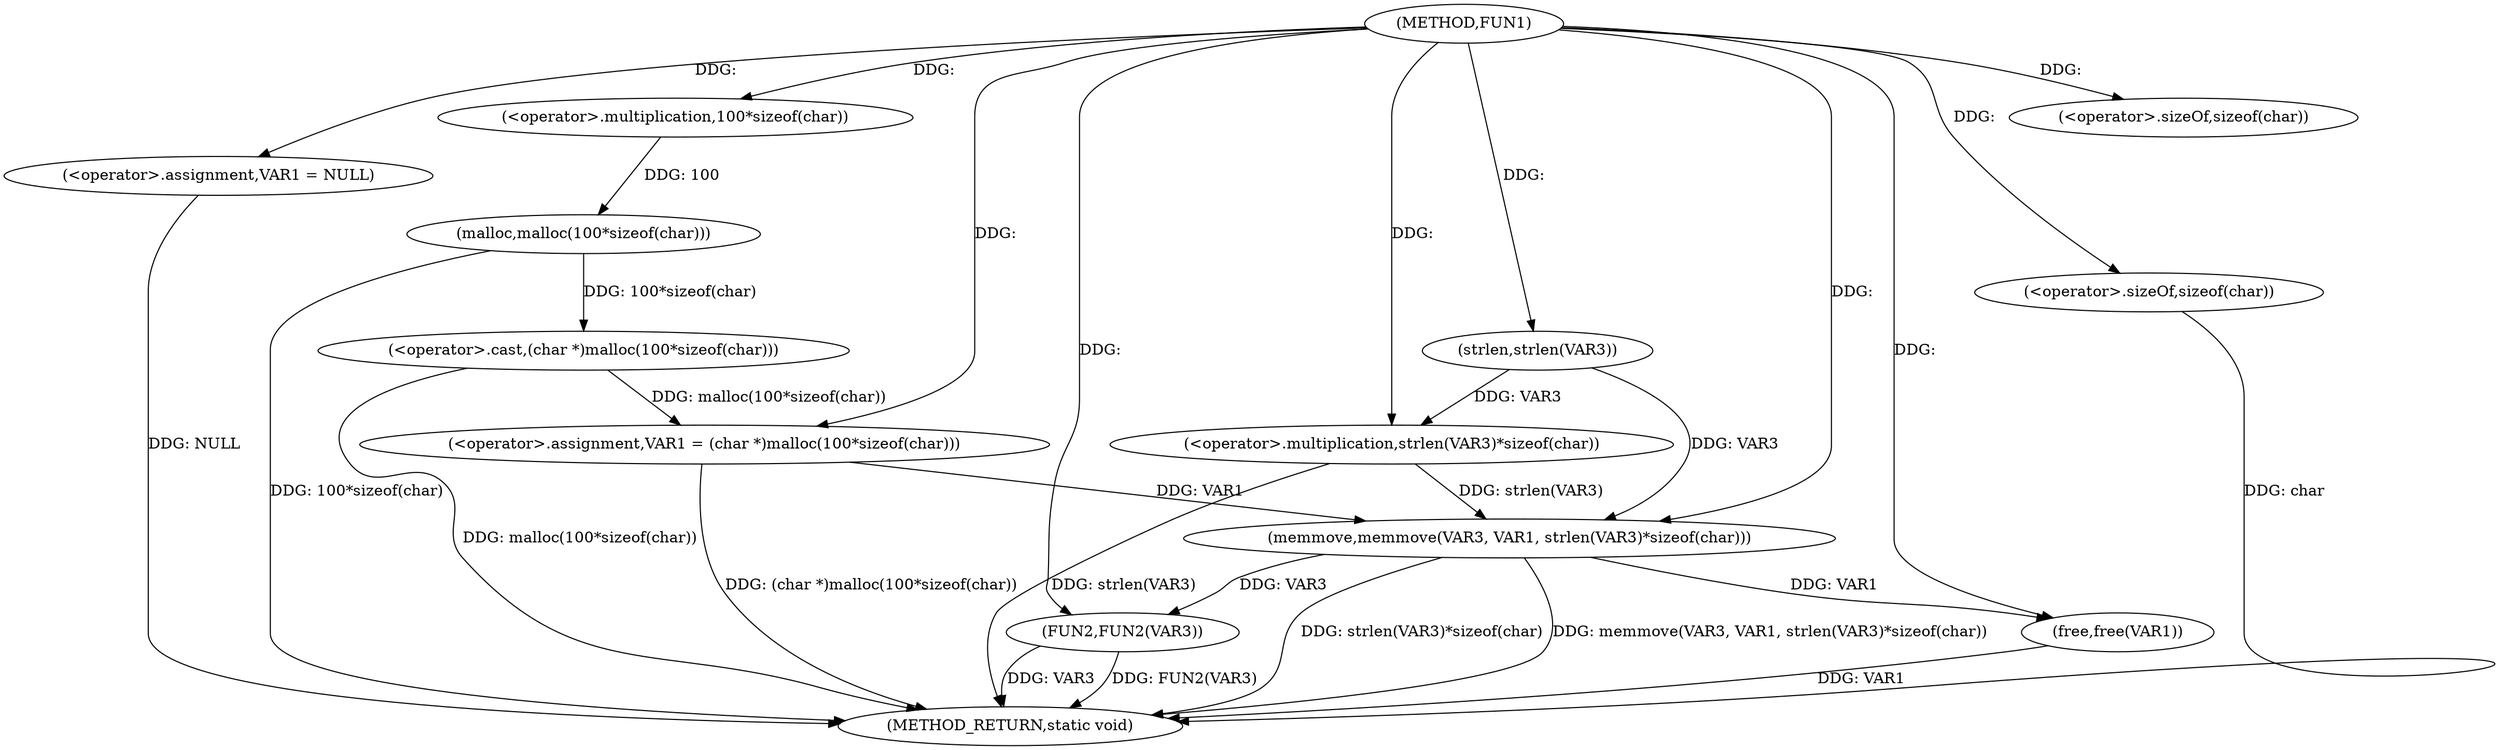 digraph FUN1 {  
"1000100" [label = "(METHOD,FUN1)" ]
"1000131" [label = "(METHOD_RETURN,static void)" ]
"1000103" [label = "(<operator>.assignment,VAR1 = NULL)" ]
"1000108" [label = "(<operator>.assignment,VAR1 = (char *)malloc(100*sizeof(char)))" ]
"1000110" [label = "(<operator>.cast,(char *)malloc(100*sizeof(char)))" ]
"1000112" [label = "(malloc,malloc(100*sizeof(char)))" ]
"1000113" [label = "(<operator>.multiplication,100*sizeof(char))" ]
"1000115" [label = "(<operator>.sizeOf,sizeof(char))" ]
"1000119" [label = "(memmove,memmove(VAR3, VAR1, strlen(VAR3)*sizeof(char)))" ]
"1000122" [label = "(<operator>.multiplication,strlen(VAR3)*sizeof(char))" ]
"1000123" [label = "(strlen,strlen(VAR3))" ]
"1000125" [label = "(<operator>.sizeOf,sizeof(char))" ]
"1000127" [label = "(FUN2,FUN2(VAR3))" ]
"1000129" [label = "(free,free(VAR1))" ]
  "1000103" -> "1000131"  [ label = "DDG: NULL"] 
  "1000122" -> "1000131"  [ label = "DDG: strlen(VAR3)"] 
  "1000127" -> "1000131"  [ label = "DDG: FUN2(VAR3)"] 
  "1000110" -> "1000131"  [ label = "DDG: malloc(100*sizeof(char))"] 
  "1000119" -> "1000131"  [ label = "DDG: strlen(VAR3)*sizeof(char)"] 
  "1000127" -> "1000131"  [ label = "DDG: VAR3"] 
  "1000119" -> "1000131"  [ label = "DDG: memmove(VAR3, VAR1, strlen(VAR3)*sizeof(char))"] 
  "1000129" -> "1000131"  [ label = "DDG: VAR1"] 
  "1000125" -> "1000131"  [ label = "DDG: char"] 
  "1000112" -> "1000131"  [ label = "DDG: 100*sizeof(char)"] 
  "1000108" -> "1000131"  [ label = "DDG: (char *)malloc(100*sizeof(char))"] 
  "1000100" -> "1000103"  [ label = "DDG: "] 
  "1000110" -> "1000108"  [ label = "DDG: malloc(100*sizeof(char))"] 
  "1000100" -> "1000108"  [ label = "DDG: "] 
  "1000112" -> "1000110"  [ label = "DDG: 100*sizeof(char)"] 
  "1000113" -> "1000112"  [ label = "DDG: 100"] 
  "1000100" -> "1000113"  [ label = "DDG: "] 
  "1000100" -> "1000115"  [ label = "DDG: "] 
  "1000123" -> "1000119"  [ label = "DDG: VAR3"] 
  "1000100" -> "1000119"  [ label = "DDG: "] 
  "1000108" -> "1000119"  [ label = "DDG: VAR1"] 
  "1000122" -> "1000119"  [ label = "DDG: strlen(VAR3)"] 
  "1000123" -> "1000122"  [ label = "DDG: VAR3"] 
  "1000100" -> "1000123"  [ label = "DDG: "] 
  "1000100" -> "1000122"  [ label = "DDG: "] 
  "1000100" -> "1000125"  [ label = "DDG: "] 
  "1000119" -> "1000127"  [ label = "DDG: VAR3"] 
  "1000100" -> "1000127"  [ label = "DDG: "] 
  "1000119" -> "1000129"  [ label = "DDG: VAR1"] 
  "1000100" -> "1000129"  [ label = "DDG: "] 
}
